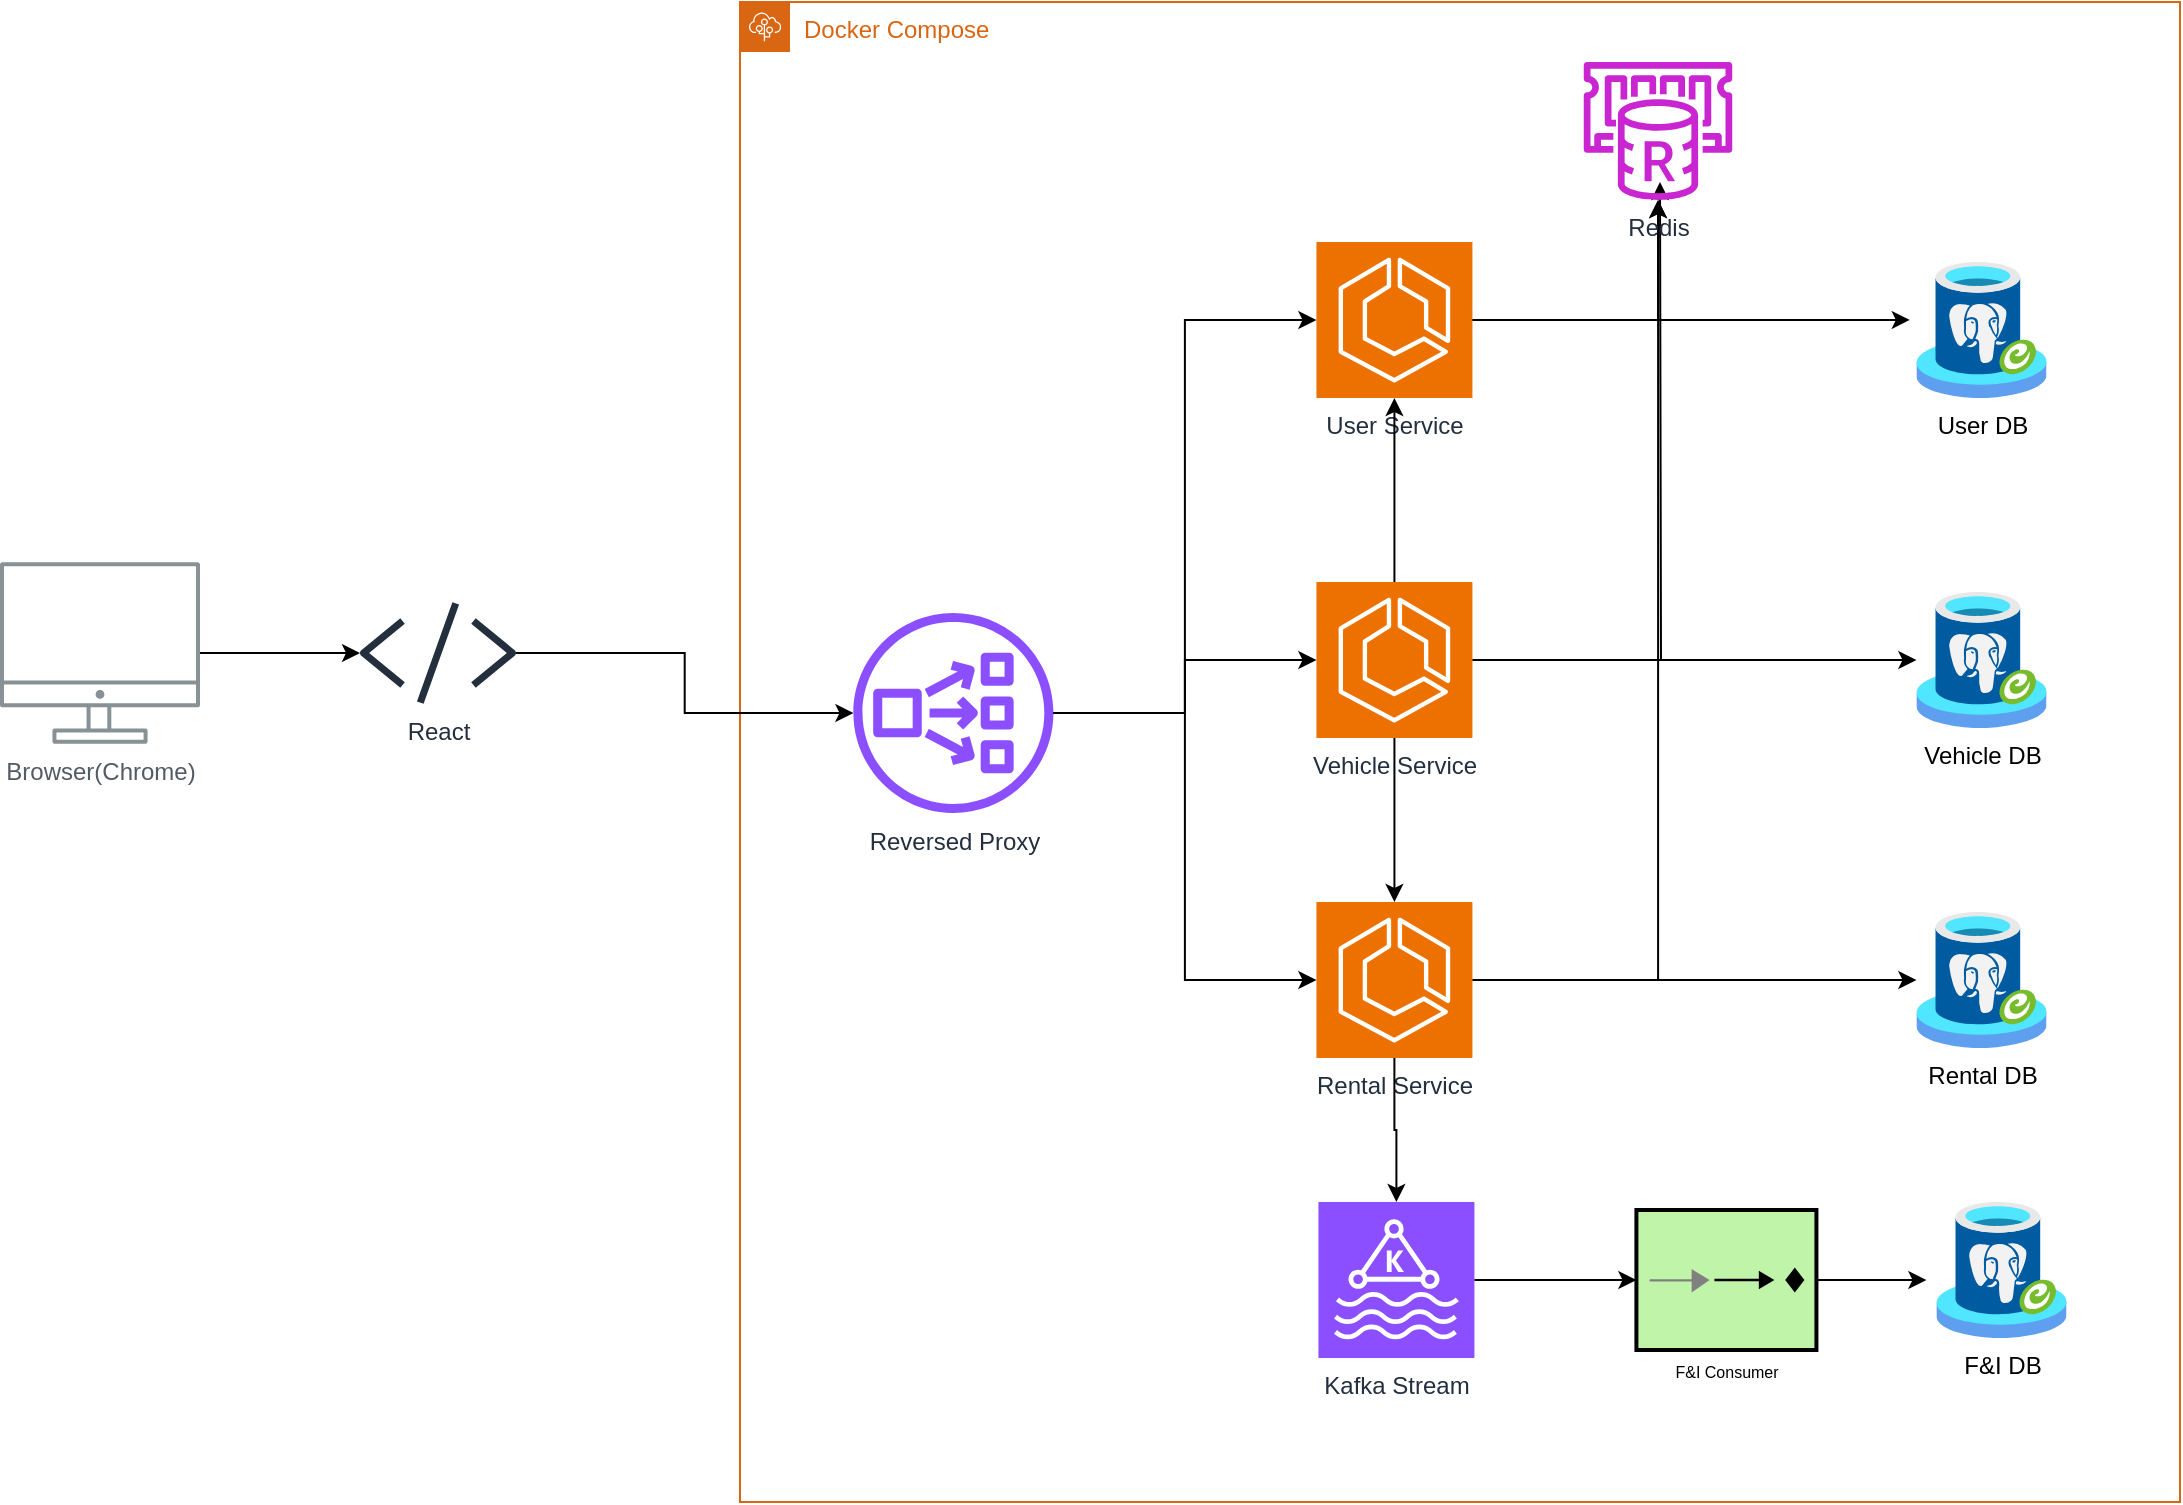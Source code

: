 <mxfile version="24.3.1" type="device">
  <diagram id="Ht1M8jgEwFfnCIfOTk4-" name="Page-1">
    <mxGraphModel dx="2390" dy="441" grid="1" gridSize="10" guides="1" tooltips="1" connect="1" arrows="1" fold="1" page="1" pageScale="1" pageWidth="1169" pageHeight="827" math="0" shadow="0">
      <root>
        <mxCell id="0" />
        <mxCell id="1" parent="0" />
        <mxCell id="lwhdcJEveuxUpW1EcAAU-20" value="" style="edgeStyle=orthogonalEdgeStyle;rounded=0;orthogonalLoop=1;jettySize=auto;html=1;" edge="1" parent="1" source="lwhdcJEveuxUpW1EcAAU-1" target="lwhdcJEveuxUpW1EcAAU-5">
          <mxGeometry relative="1" as="geometry" />
        </mxCell>
        <mxCell id="lwhdcJEveuxUpW1EcAAU-1" value="Browser(Chrome)" style="outlineConnect=0;gradientColor=none;fontColor=#545B64;strokeColor=none;fillColor=#879196;dashed=0;verticalLabelPosition=bottom;verticalAlign=top;align=center;html=1;fontSize=12;fontStyle=0;aspect=fixed;shape=mxgraph.aws4.illustration_desktop;pointerEvents=1;labelBackgroundColor=#ffffff;" vertex="1" parent="1">
          <mxGeometry x="50" y="1160" width="100" height="91" as="geometry" />
        </mxCell>
        <mxCell id="lwhdcJEveuxUpW1EcAAU-3" value="Docker Compose" style="points=[[0,0],[0.25,0],[0.5,0],[0.75,0],[1,0],[1,0.25],[1,0.5],[1,0.75],[1,1],[0.75,1],[0.5,1],[0.25,1],[0,1],[0,0.75],[0,0.5],[0,0.25]];outlineConnect=0;gradientColor=none;html=1;whiteSpace=wrap;fontSize=12;fontStyle=0;container=1;pointerEvents=0;collapsible=0;recursiveResize=0;shape=mxgraph.aws4.group;grIcon=mxgraph.aws4.group_elastic_beanstalk;strokeColor=#D86613;fillColor=none;verticalAlign=top;align=left;spacingLeft=30;fontColor=#D86613;dashed=0;" vertex="1" parent="1">
          <mxGeometry x="420" y="880" width="720" height="750" as="geometry" />
        </mxCell>
        <mxCell id="lwhdcJEveuxUpW1EcAAU-2" value="Reversed Proxy" style="sketch=0;outlineConnect=0;fontColor=#232F3E;gradientColor=none;fillColor=#8C4FFF;strokeColor=none;dashed=0;verticalLabelPosition=bottom;verticalAlign=top;align=center;html=1;fontSize=12;fontStyle=0;aspect=fixed;pointerEvents=1;shape=mxgraph.aws4.network_load_balancer;" vertex="1" parent="lwhdcJEveuxUpW1EcAAU-3">
          <mxGeometry x="56.71" y="305.5" width="100" height="100" as="geometry" />
        </mxCell>
        <mxCell id="lwhdcJEveuxUpW1EcAAU-6" value="Rental DB" style="image;aspect=fixed;html=1;points=[];align=center;fontSize=12;image=img/lib/azure2/other/Arc_PostgreSQL.svg;" vertex="1" parent="lwhdcJEveuxUpW1EcAAU-3">
          <mxGeometry x="588.21" y="455" width="65.08" height="68" as="geometry" />
        </mxCell>
        <mxCell id="lwhdcJEveuxUpW1EcAAU-39" style="edgeStyle=orthogonalEdgeStyle;rounded=0;orthogonalLoop=1;jettySize=auto;html=1;" edge="1" parent="lwhdcJEveuxUpW1EcAAU-3" source="lwhdcJEveuxUpW1EcAAU-10" target="lwhdcJEveuxUpW1EcAAU-38">
          <mxGeometry relative="1" as="geometry" />
        </mxCell>
        <mxCell id="lwhdcJEveuxUpW1EcAAU-10" value="User Service" style="sketch=0;points=[[0,0,0],[0.25,0,0],[0.5,0,0],[0.75,0,0],[1,0,0],[0,1,0],[0.25,1,0],[0.5,1,0],[0.75,1,0],[1,1,0],[0,0.25,0],[0,0.5,0],[0,0.75,0],[1,0.25,0],[1,0.5,0],[1,0.75,0]];outlineConnect=0;fontColor=#232F3E;fillColor=#ED7100;strokeColor=#ffffff;dashed=0;verticalLabelPosition=bottom;verticalAlign=top;align=center;html=1;fontSize=12;fontStyle=0;aspect=fixed;shape=mxgraph.aws4.resourceIcon;resIcon=mxgraph.aws4.ecs;" vertex="1" parent="lwhdcJEveuxUpW1EcAAU-3">
          <mxGeometry x="288.21" y="120" width="78" height="78" as="geometry" />
        </mxCell>
        <mxCell id="lwhdcJEveuxUpW1EcAAU-32" style="edgeStyle=orthogonalEdgeStyle;rounded=0;orthogonalLoop=1;jettySize=auto;html=1;" edge="1" parent="lwhdcJEveuxUpW1EcAAU-3" source="lwhdcJEveuxUpW1EcAAU-11" target="lwhdcJEveuxUpW1EcAAU-15">
          <mxGeometry relative="1" as="geometry" />
        </mxCell>
        <mxCell id="lwhdcJEveuxUpW1EcAAU-35" style="edgeStyle=orthogonalEdgeStyle;rounded=0;orthogonalLoop=1;jettySize=auto;html=1;" edge="1" parent="lwhdcJEveuxUpW1EcAAU-3" source="lwhdcJEveuxUpW1EcAAU-11" target="lwhdcJEveuxUpW1EcAAU-10">
          <mxGeometry relative="1" as="geometry" />
        </mxCell>
        <mxCell id="lwhdcJEveuxUpW1EcAAU-40" style="edgeStyle=orthogonalEdgeStyle;rounded=0;orthogonalLoop=1;jettySize=auto;html=1;" edge="1" parent="lwhdcJEveuxUpW1EcAAU-3" source="lwhdcJEveuxUpW1EcAAU-11">
          <mxGeometry relative="1" as="geometry">
            <mxPoint x="460" y="90" as="targetPoint" />
          </mxGeometry>
        </mxCell>
        <mxCell id="lwhdcJEveuxUpW1EcAAU-11" value="Vehicle Service" style="sketch=0;points=[[0,0,0],[0.25,0,0],[0.5,0,0],[0.75,0,0],[1,0,0],[0,1,0],[0.25,1,0],[0.5,1,0],[0.75,1,0],[1,1,0],[0,0.25,0],[0,0.5,0],[0,0.75,0],[1,0.25,0],[1,0.5,0],[1,0.75,0]];outlineConnect=0;fontColor=#232F3E;fillColor=#ED7100;strokeColor=#ffffff;dashed=0;verticalLabelPosition=bottom;verticalAlign=top;align=center;html=1;fontSize=12;fontStyle=0;aspect=fixed;shape=mxgraph.aws4.resourceIcon;resIcon=mxgraph.aws4.ecs;" vertex="1" parent="lwhdcJEveuxUpW1EcAAU-3">
          <mxGeometry x="288.21" y="290" width="78" height="78" as="geometry" />
        </mxCell>
        <mxCell id="lwhdcJEveuxUpW1EcAAU-31" style="edgeStyle=orthogonalEdgeStyle;rounded=0;orthogonalLoop=1;jettySize=auto;html=1;" edge="1" parent="lwhdcJEveuxUpW1EcAAU-3" source="lwhdcJEveuxUpW1EcAAU-12" target="lwhdcJEveuxUpW1EcAAU-6">
          <mxGeometry relative="1" as="geometry" />
        </mxCell>
        <mxCell id="lwhdcJEveuxUpW1EcAAU-41" style="edgeStyle=orthogonalEdgeStyle;rounded=0;orthogonalLoop=1;jettySize=auto;html=1;exitX=1;exitY=0.5;exitDx=0;exitDy=0;exitPerimeter=0;" edge="1" parent="lwhdcJEveuxUpW1EcAAU-3" source="lwhdcJEveuxUpW1EcAAU-12" target="lwhdcJEveuxUpW1EcAAU-38">
          <mxGeometry relative="1" as="geometry" />
        </mxCell>
        <mxCell id="lwhdcJEveuxUpW1EcAAU-12" value="Rental Service" style="sketch=0;points=[[0,0,0],[0.25,0,0],[0.5,0,0],[0.75,0,0],[1,0,0],[0,1,0],[0.25,1,0],[0.5,1,0],[0.75,1,0],[1,1,0],[0,0.25,0],[0,0.5,0],[0,0.75,0],[1,0.25,0],[1,0.5,0],[1,0.75,0]];outlineConnect=0;fontColor=#232F3E;fillColor=#ED7100;strokeColor=#ffffff;dashed=0;verticalLabelPosition=bottom;verticalAlign=top;align=center;html=1;fontSize=12;fontStyle=0;aspect=fixed;shape=mxgraph.aws4.resourceIcon;resIcon=mxgraph.aws4.ecs;" vertex="1" parent="lwhdcJEveuxUpW1EcAAU-3">
          <mxGeometry x="288.21" y="450" width="78" height="78" as="geometry" />
        </mxCell>
        <mxCell id="lwhdcJEveuxUpW1EcAAU-14" value="User DB" style="image;aspect=fixed;html=1;points=[];align=center;fontSize=12;image=img/lib/azure2/other/Arc_PostgreSQL.svg;" vertex="1" parent="lwhdcJEveuxUpW1EcAAU-3">
          <mxGeometry x="588.21" y="130" width="65.08" height="68" as="geometry" />
        </mxCell>
        <mxCell id="lwhdcJEveuxUpW1EcAAU-15" value="Vehicle DB" style="image;aspect=fixed;html=1;points=[];align=center;fontSize=12;image=img/lib/azure2/other/Arc_PostgreSQL.svg;" vertex="1" parent="lwhdcJEveuxUpW1EcAAU-3">
          <mxGeometry x="588.21" y="295" width="65.08" height="68" as="geometry" />
        </mxCell>
        <mxCell id="lwhdcJEveuxUpW1EcAAU-17" value="Kafka Stream" style="sketch=0;points=[[0,0,0],[0.25,0,0],[0.5,0,0],[0.75,0,0],[1,0,0],[0,1,0],[0.25,1,0],[0.5,1,0],[0.75,1,0],[1,1,0],[0,0.25,0],[0,0.5,0],[0,0.75,0],[1,0.25,0],[1,0.5,0],[1,0.75,0]];outlineConnect=0;fontColor=#232F3E;fillColor=#8C4FFF;strokeColor=#ffffff;dashed=0;verticalLabelPosition=bottom;verticalAlign=top;align=center;html=1;fontSize=12;fontStyle=0;aspect=fixed;shape=mxgraph.aws4.resourceIcon;resIcon=mxgraph.aws4.managed_streaming_for_kafka;" vertex="1" parent="lwhdcJEveuxUpW1EcAAU-3">
          <mxGeometry x="289.21" y="600" width="78" height="78" as="geometry" />
        </mxCell>
        <mxCell id="lwhdcJEveuxUpW1EcAAU-18" value="F&amp;amp;I Consumer" style="fillColor=#c0f5a9;dashed=0;outlineConnect=0;strokeWidth=2;html=1;align=center;fontSize=8;verticalLabelPosition=bottom;verticalAlign=top;shape=mxgraph.eip.event_driven_consumer;" vertex="1" parent="lwhdcJEveuxUpW1EcAAU-3">
          <mxGeometry x="448.21" y="604" width="90" height="70" as="geometry" />
        </mxCell>
        <mxCell id="lwhdcJEveuxUpW1EcAAU-19" value="F&amp;amp;I DB" style="image;aspect=fixed;html=1;points=[];align=center;fontSize=12;image=img/lib/azure2/other/Arc_PostgreSQL.svg;" vertex="1" parent="lwhdcJEveuxUpW1EcAAU-3">
          <mxGeometry x="598.21" y="600" width="65.08" height="68" as="geometry" />
        </mxCell>
        <mxCell id="lwhdcJEveuxUpW1EcAAU-24" style="edgeStyle=orthogonalEdgeStyle;rounded=0;orthogonalLoop=1;jettySize=auto;html=1;entryX=0;entryY=0.5;entryDx=0;entryDy=0;entryPerimeter=0;" edge="1" parent="lwhdcJEveuxUpW1EcAAU-3" source="lwhdcJEveuxUpW1EcAAU-2" target="lwhdcJEveuxUpW1EcAAU-10">
          <mxGeometry relative="1" as="geometry" />
        </mxCell>
        <mxCell id="lwhdcJEveuxUpW1EcAAU-25" style="edgeStyle=orthogonalEdgeStyle;rounded=0;orthogonalLoop=1;jettySize=auto;html=1;entryX=0;entryY=0.5;entryDx=0;entryDy=0;entryPerimeter=0;" edge="1" parent="lwhdcJEveuxUpW1EcAAU-3" source="lwhdcJEveuxUpW1EcAAU-2" target="lwhdcJEveuxUpW1EcAAU-11">
          <mxGeometry relative="1" as="geometry" />
        </mxCell>
        <mxCell id="lwhdcJEveuxUpW1EcAAU-26" style="edgeStyle=orthogonalEdgeStyle;rounded=0;orthogonalLoop=1;jettySize=auto;html=1;entryX=0;entryY=0.5;entryDx=0;entryDy=0;entryPerimeter=0;" edge="1" parent="lwhdcJEveuxUpW1EcAAU-3" source="lwhdcJEveuxUpW1EcAAU-2" target="lwhdcJEveuxUpW1EcAAU-12">
          <mxGeometry relative="1" as="geometry" />
        </mxCell>
        <mxCell id="lwhdcJEveuxUpW1EcAAU-27" style="edgeStyle=orthogonalEdgeStyle;rounded=0;orthogonalLoop=1;jettySize=auto;html=1;entryX=0.5;entryY=0;entryDx=0;entryDy=0;entryPerimeter=0;" edge="1" parent="lwhdcJEveuxUpW1EcAAU-3" source="lwhdcJEveuxUpW1EcAAU-12" target="lwhdcJEveuxUpW1EcAAU-17">
          <mxGeometry relative="1" as="geometry" />
        </mxCell>
        <mxCell id="lwhdcJEveuxUpW1EcAAU-28" style="edgeStyle=orthogonalEdgeStyle;rounded=0;orthogonalLoop=1;jettySize=auto;html=1;entryX=0;entryY=0.5;entryDx=0;entryDy=0;entryPerimeter=0;" edge="1" parent="lwhdcJEveuxUpW1EcAAU-3" source="lwhdcJEveuxUpW1EcAAU-17" target="lwhdcJEveuxUpW1EcAAU-18">
          <mxGeometry relative="1" as="geometry" />
        </mxCell>
        <mxCell id="lwhdcJEveuxUpW1EcAAU-30" style="edgeStyle=orthogonalEdgeStyle;rounded=0;orthogonalLoop=1;jettySize=auto;html=1;entryX=-0.077;entryY=0.574;entryDx=0;entryDy=0;entryPerimeter=0;" edge="1" parent="lwhdcJEveuxUpW1EcAAU-3" source="lwhdcJEveuxUpW1EcAAU-18" target="lwhdcJEveuxUpW1EcAAU-19">
          <mxGeometry relative="1" as="geometry" />
        </mxCell>
        <mxCell id="lwhdcJEveuxUpW1EcAAU-34" style="edgeStyle=orthogonalEdgeStyle;rounded=0;orthogonalLoop=1;jettySize=auto;html=1;entryX=-0.051;entryY=0.426;entryDx=0;entryDy=0;entryPerimeter=0;" edge="1" parent="lwhdcJEveuxUpW1EcAAU-3" source="lwhdcJEveuxUpW1EcAAU-10" target="lwhdcJEveuxUpW1EcAAU-14">
          <mxGeometry relative="1" as="geometry" />
        </mxCell>
        <mxCell id="lwhdcJEveuxUpW1EcAAU-36" style="edgeStyle=orthogonalEdgeStyle;rounded=0;orthogonalLoop=1;jettySize=auto;html=1;exitX=0.5;exitY=1;exitDx=0;exitDy=0;exitPerimeter=0;entryX=0.5;entryY=0;entryDx=0;entryDy=0;entryPerimeter=0;" edge="1" parent="lwhdcJEveuxUpW1EcAAU-3" source="lwhdcJEveuxUpW1EcAAU-11" target="lwhdcJEveuxUpW1EcAAU-12">
          <mxGeometry relative="1" as="geometry" />
        </mxCell>
        <mxCell id="lwhdcJEveuxUpW1EcAAU-38" value="Redis" style="sketch=0;outlineConnect=0;fontColor=#232F3E;gradientColor=none;fillColor=#C925D1;strokeColor=none;dashed=0;verticalLabelPosition=bottom;verticalAlign=top;align=center;html=1;fontSize=12;fontStyle=0;aspect=fixed;pointerEvents=1;shape=mxgraph.aws4.elasticache_for_redis;" vertex="1" parent="lwhdcJEveuxUpW1EcAAU-3">
          <mxGeometry x="420" y="30" width="78" height="69" as="geometry" />
        </mxCell>
        <mxCell id="lwhdcJEveuxUpW1EcAAU-21" style="edgeStyle=orthogonalEdgeStyle;rounded=0;orthogonalLoop=1;jettySize=auto;html=1;" edge="1" parent="1" source="lwhdcJEveuxUpW1EcAAU-5" target="lwhdcJEveuxUpW1EcAAU-2">
          <mxGeometry relative="1" as="geometry" />
        </mxCell>
        <mxCell id="lwhdcJEveuxUpW1EcAAU-5" value="React" style="sketch=0;outlineConnect=0;fontColor=#232F3E;gradientColor=none;fillColor=#232F3D;strokeColor=none;dashed=0;verticalLabelPosition=bottom;verticalAlign=top;align=center;html=1;fontSize=12;fontStyle=0;aspect=fixed;pointerEvents=1;shape=mxgraph.aws4.programming_language;" vertex="1" parent="1">
          <mxGeometry x="230" y="1180" width="78" height="51" as="geometry" />
        </mxCell>
      </root>
    </mxGraphModel>
  </diagram>
</mxfile>
